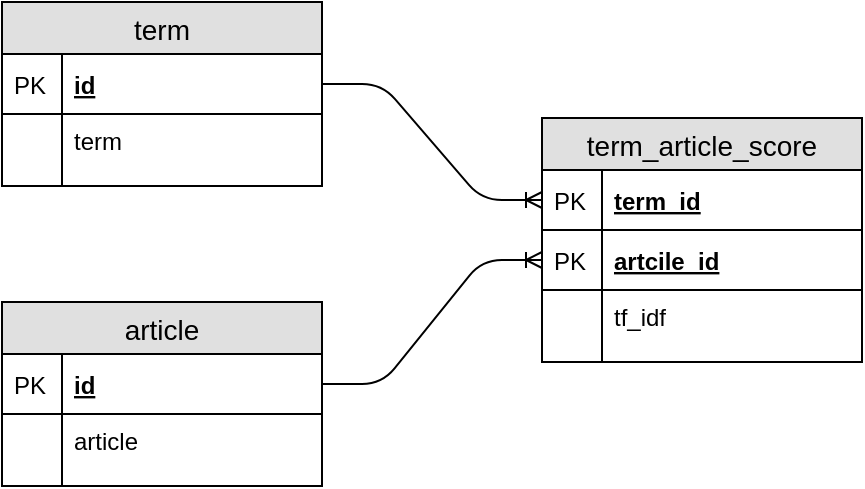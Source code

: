 <mxfile version="10.6.7" type="github"><diagram id="llG79jbVE1o-2c9sQZ-r" name="Page-1"><mxGraphModel dx="1394" dy="756" grid="1" gridSize="10" guides="1" tooltips="1" connect="1" arrows="1" fold="1" page="1" pageScale="1" pageWidth="827" pageHeight="1169" math="0" shadow="0"><root><mxCell id="0"/><mxCell id="1" parent="0"/><mxCell id="4CrgLenE-nPFNREV6myW-5" value="term" style="swimlane;fontStyle=0;childLayout=stackLayout;horizontal=1;startSize=26;fillColor=#e0e0e0;horizontalStack=0;resizeParent=1;resizeParentMax=0;resizeLast=0;collapsible=1;marginBottom=0;swimlaneFillColor=#ffffff;align=center;fontSize=14;" vertex="1" parent="1"><mxGeometry x="100" y="342" width="160" height="92" as="geometry"/></mxCell><mxCell id="4CrgLenE-nPFNREV6myW-6" value="id" style="shape=partialRectangle;top=0;left=0;right=0;bottom=1;align=left;verticalAlign=middle;fillColor=none;spacingLeft=34;spacingRight=4;overflow=hidden;rotatable=0;points=[[0,0.5],[1,0.5]];portConstraint=eastwest;dropTarget=0;fontStyle=5;fontSize=12;" vertex="1" parent="4CrgLenE-nPFNREV6myW-5"><mxGeometry y="26" width="160" height="30" as="geometry"/></mxCell><mxCell id="4CrgLenE-nPFNREV6myW-7" value="PK" style="shape=partialRectangle;top=0;left=0;bottom=0;fillColor=none;align=left;verticalAlign=middle;spacingLeft=4;spacingRight=4;overflow=hidden;rotatable=0;points=[];portConstraint=eastwest;part=1;fontSize=12;" vertex="1" connectable="0" parent="4CrgLenE-nPFNREV6myW-6"><mxGeometry width="30" height="30" as="geometry"/></mxCell><mxCell id="4CrgLenE-nPFNREV6myW-8" value="term" style="shape=partialRectangle;top=0;left=0;right=0;bottom=0;align=left;verticalAlign=top;fillColor=none;spacingLeft=34;spacingRight=4;overflow=hidden;rotatable=0;points=[[0,0.5],[1,0.5]];portConstraint=eastwest;dropTarget=0;fontSize=12;" vertex="1" parent="4CrgLenE-nPFNREV6myW-5"><mxGeometry y="56" width="160" height="26" as="geometry"/></mxCell><mxCell id="4CrgLenE-nPFNREV6myW-9" value="" style="shape=partialRectangle;top=0;left=0;bottom=0;fillColor=none;align=left;verticalAlign=top;spacingLeft=4;spacingRight=4;overflow=hidden;rotatable=0;points=[];portConstraint=eastwest;part=1;fontSize=12;" vertex="1" connectable="0" parent="4CrgLenE-nPFNREV6myW-8"><mxGeometry width="30" height="26" as="geometry"/></mxCell><mxCell id="4CrgLenE-nPFNREV6myW-14" value="" style="shape=partialRectangle;top=0;left=0;right=0;bottom=0;align=left;verticalAlign=top;fillColor=none;spacingLeft=34;spacingRight=4;overflow=hidden;rotatable=0;points=[[0,0.5],[1,0.5]];portConstraint=eastwest;dropTarget=0;fontSize=12;" vertex="1" parent="4CrgLenE-nPFNREV6myW-5"><mxGeometry y="82" width="160" height="10" as="geometry"/></mxCell><mxCell id="4CrgLenE-nPFNREV6myW-15" value="" style="shape=partialRectangle;top=0;left=0;bottom=0;fillColor=none;align=left;verticalAlign=top;spacingLeft=4;spacingRight=4;overflow=hidden;rotatable=0;points=[];portConstraint=eastwest;part=1;fontSize=12;" vertex="1" connectable="0" parent="4CrgLenE-nPFNREV6myW-14"><mxGeometry width="30" height="10" as="geometry"/></mxCell><mxCell id="4CrgLenE-nPFNREV6myW-16" value="article" style="swimlane;fontStyle=0;childLayout=stackLayout;horizontal=1;startSize=26;fillColor=#e0e0e0;horizontalStack=0;resizeParent=1;resizeParentMax=0;resizeLast=0;collapsible=1;marginBottom=0;swimlaneFillColor=#ffffff;align=center;fontSize=14;" vertex="1" parent="1"><mxGeometry x="100" y="492" width="160" height="92" as="geometry"/></mxCell><mxCell id="4CrgLenE-nPFNREV6myW-17" value="id" style="shape=partialRectangle;top=0;left=0;right=0;bottom=1;align=left;verticalAlign=middle;fillColor=none;spacingLeft=34;spacingRight=4;overflow=hidden;rotatable=0;points=[[0,0.5],[1,0.5]];portConstraint=eastwest;dropTarget=0;fontStyle=5;fontSize=12;" vertex="1" parent="4CrgLenE-nPFNREV6myW-16"><mxGeometry y="26" width="160" height="30" as="geometry"/></mxCell><mxCell id="4CrgLenE-nPFNREV6myW-18" value="PK" style="shape=partialRectangle;top=0;left=0;bottom=0;fillColor=none;align=left;verticalAlign=middle;spacingLeft=4;spacingRight=4;overflow=hidden;rotatable=0;points=[];portConstraint=eastwest;part=1;fontSize=12;" vertex="1" connectable="0" parent="4CrgLenE-nPFNREV6myW-17"><mxGeometry width="30" height="30" as="geometry"/></mxCell><mxCell id="4CrgLenE-nPFNREV6myW-19" value="article" style="shape=partialRectangle;top=0;left=0;right=0;bottom=0;align=left;verticalAlign=top;fillColor=none;spacingLeft=34;spacingRight=4;overflow=hidden;rotatable=0;points=[[0,0.5],[1,0.5]];portConstraint=eastwest;dropTarget=0;fontSize=12;" vertex="1" parent="4CrgLenE-nPFNREV6myW-16"><mxGeometry y="56" width="160" height="26" as="geometry"/></mxCell><mxCell id="4CrgLenE-nPFNREV6myW-20" value="" style="shape=partialRectangle;top=0;left=0;bottom=0;fillColor=none;align=left;verticalAlign=top;spacingLeft=4;spacingRight=4;overflow=hidden;rotatable=0;points=[];portConstraint=eastwest;part=1;fontSize=12;" vertex="1" connectable="0" parent="4CrgLenE-nPFNREV6myW-19"><mxGeometry width="30" height="26" as="geometry"/></mxCell><mxCell id="4CrgLenE-nPFNREV6myW-25" value="" style="shape=partialRectangle;top=0;left=0;right=0;bottom=0;align=left;verticalAlign=top;fillColor=none;spacingLeft=34;spacingRight=4;overflow=hidden;rotatable=0;points=[[0,0.5],[1,0.5]];portConstraint=eastwest;dropTarget=0;fontSize=12;" vertex="1" parent="4CrgLenE-nPFNREV6myW-16"><mxGeometry y="82" width="160" height="10" as="geometry"/></mxCell><mxCell id="4CrgLenE-nPFNREV6myW-26" value="" style="shape=partialRectangle;top=0;left=0;bottom=0;fillColor=none;align=left;verticalAlign=top;spacingLeft=4;spacingRight=4;overflow=hidden;rotatable=0;points=[];portConstraint=eastwest;part=1;fontSize=12;" vertex="1" connectable="0" parent="4CrgLenE-nPFNREV6myW-25"><mxGeometry width="30" height="10" as="geometry"/></mxCell><mxCell id="4CrgLenE-nPFNREV6myW-27" value="term_article_score" style="swimlane;fontStyle=0;childLayout=stackLayout;horizontal=1;startSize=26;fillColor=#e0e0e0;horizontalStack=0;resizeParent=1;resizeParentMax=0;resizeLast=0;collapsible=1;marginBottom=0;swimlaneFillColor=#ffffff;align=center;fontSize=14;" vertex="1" parent="1"><mxGeometry x="370" y="400" width="160" height="122" as="geometry"/></mxCell><mxCell id="4CrgLenE-nPFNREV6myW-28" value="term_id" style="shape=partialRectangle;top=0;left=0;right=0;bottom=1;align=left;verticalAlign=middle;fillColor=none;spacingLeft=34;spacingRight=4;overflow=hidden;rotatable=0;points=[[0,0.5],[1,0.5]];portConstraint=eastwest;dropTarget=0;fontStyle=5;fontSize=12;" vertex="1" parent="4CrgLenE-nPFNREV6myW-27"><mxGeometry y="26" width="160" height="30" as="geometry"/></mxCell><mxCell id="4CrgLenE-nPFNREV6myW-29" value="PK" style="shape=partialRectangle;top=0;left=0;bottom=0;fillColor=none;align=left;verticalAlign=middle;spacingLeft=4;spacingRight=4;overflow=hidden;rotatable=0;points=[];portConstraint=eastwest;part=1;fontSize=12;" vertex="1" connectable="0" parent="4CrgLenE-nPFNREV6myW-28"><mxGeometry width="30" height="30" as="geometry"/></mxCell><mxCell id="4CrgLenE-nPFNREV6myW-39" value="artcile_id" style="shape=partialRectangle;top=0;left=0;right=0;bottom=1;align=left;verticalAlign=middle;fillColor=none;spacingLeft=34;spacingRight=4;overflow=hidden;rotatable=0;points=[[0,0.5],[1,0.5]];portConstraint=eastwest;dropTarget=0;fontStyle=5;fontSize=12;" vertex="1" parent="4CrgLenE-nPFNREV6myW-27"><mxGeometry y="56" width="160" height="30" as="geometry"/></mxCell><mxCell id="4CrgLenE-nPFNREV6myW-40" value="PK" style="shape=partialRectangle;top=0;left=0;bottom=0;fillColor=none;align=left;verticalAlign=middle;spacingLeft=4;spacingRight=4;overflow=hidden;rotatable=0;points=[];portConstraint=eastwest;part=1;fontSize=12;" vertex="1" connectable="0" parent="4CrgLenE-nPFNREV6myW-39"><mxGeometry width="30" height="30" as="geometry"/></mxCell><mxCell id="4CrgLenE-nPFNREV6myW-30" value="tf_idf" style="shape=partialRectangle;top=0;left=0;right=0;bottom=0;align=left;verticalAlign=top;fillColor=none;spacingLeft=34;spacingRight=4;overflow=hidden;rotatable=0;points=[[0,0.5],[1,0.5]];portConstraint=eastwest;dropTarget=0;fontSize=12;" vertex="1" parent="4CrgLenE-nPFNREV6myW-27"><mxGeometry y="86" width="160" height="26" as="geometry"/></mxCell><mxCell id="4CrgLenE-nPFNREV6myW-31" value="" style="shape=partialRectangle;top=0;left=0;bottom=0;fillColor=none;align=left;verticalAlign=top;spacingLeft=4;spacingRight=4;overflow=hidden;rotatable=0;points=[];portConstraint=eastwest;part=1;fontSize=12;" vertex="1" connectable="0" parent="4CrgLenE-nPFNREV6myW-30"><mxGeometry width="30" height="26" as="geometry"/></mxCell><mxCell id="4CrgLenE-nPFNREV6myW-36" value="" style="shape=partialRectangle;top=0;left=0;right=0;bottom=0;align=left;verticalAlign=top;fillColor=none;spacingLeft=34;spacingRight=4;overflow=hidden;rotatable=0;points=[[0,0.5],[1,0.5]];portConstraint=eastwest;dropTarget=0;fontSize=12;" vertex="1" parent="4CrgLenE-nPFNREV6myW-27"><mxGeometry y="112" width="160" height="10" as="geometry"/></mxCell><mxCell id="4CrgLenE-nPFNREV6myW-37" value="" style="shape=partialRectangle;top=0;left=0;bottom=0;fillColor=none;align=left;verticalAlign=top;spacingLeft=4;spacingRight=4;overflow=hidden;rotatable=0;points=[];portConstraint=eastwest;part=1;fontSize=12;" vertex="1" connectable="0" parent="4CrgLenE-nPFNREV6myW-36"><mxGeometry width="30" height="10" as="geometry"/></mxCell><mxCell id="4CrgLenE-nPFNREV6myW-38" value="" style="edgeStyle=entityRelationEdgeStyle;fontSize=12;html=1;endArrow=ERoneToMany;exitX=1;exitY=0.5;exitDx=0;exitDy=0;entryX=0;entryY=0.5;entryDx=0;entryDy=0;" edge="1" parent="1" source="4CrgLenE-nPFNREV6myW-6" target="4CrgLenE-nPFNREV6myW-28"><mxGeometry width="100" height="100" relative="1" as="geometry"><mxPoint x="110" y="670" as="sourcePoint"/><mxPoint x="210" y="570" as="targetPoint"/></mxGeometry></mxCell><mxCell id="4CrgLenE-nPFNREV6myW-41" value="" style="edgeStyle=entityRelationEdgeStyle;fontSize=12;html=1;endArrow=ERoneToMany;exitX=1;exitY=0.5;exitDx=0;exitDy=0;entryX=0;entryY=0.5;entryDx=0;entryDy=0;" edge="1" parent="1" source="4CrgLenE-nPFNREV6myW-17" target="4CrgLenE-nPFNREV6myW-39"><mxGeometry width="100" height="100" relative="1" as="geometry"><mxPoint x="110" y="640" as="sourcePoint"/><mxPoint x="210" y="540" as="targetPoint"/></mxGeometry></mxCell></root></mxGraphModel></diagram></mxfile>